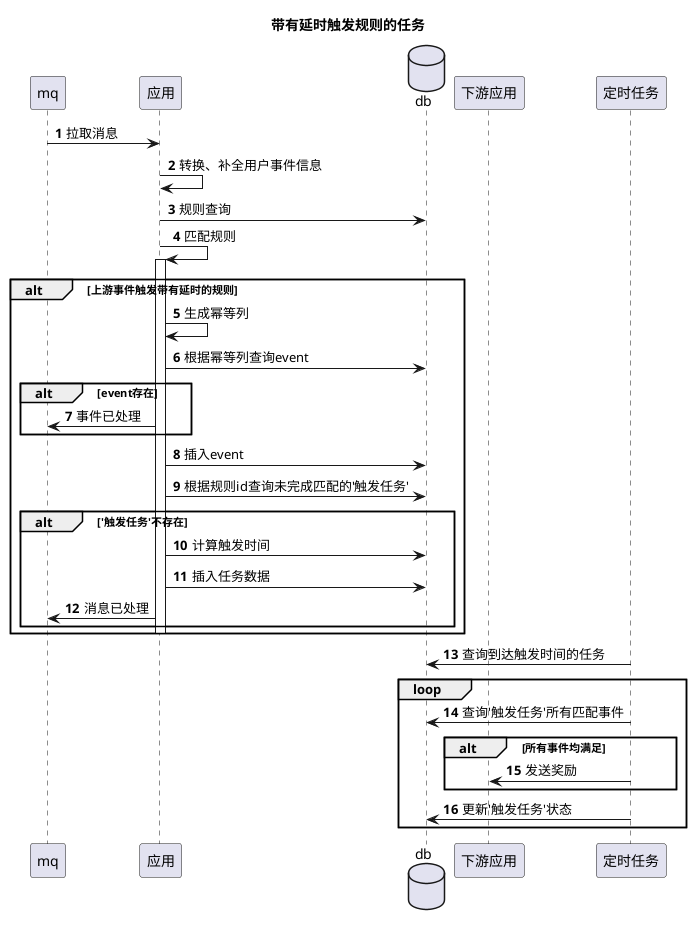 @startuml
title 带有延时触发规则的任务
autonumber
participant "mq" as mq
participant "应用" as app
database "db" as db
participant "下游应用" as oapp
participant "定时任务" as schedule

mq -> app : 拉取消息
app -> app : 转换、补全用户事件信息
app -> db :规则查询
app -> app : 匹配规则
alt 上游事件触发带有延时的规则
    activate app
    app -> app :  生成幂等列
    app -> db :根据幂等列查询event
    alt event存在
    app ->mq :事件已处理
    end
    app -> db :插入event
    app -> db : 根据规则id查询未完成匹配的'触发任务'
    alt '触发任务'不存在
    app ->db : 计算触发时间
    app ->db : 插入任务数据
    app ->mq : 消息已处理
    end
    deactivate app
end


schedule ->db : 查询到达触发时间的任务
loop
    schedule ->db : 查询'触发任务'所有匹配事件
    alt 所有事件均满足
    schedule ->oapp : 发送奖励
    end
    schedule ->db : 更新'触发任务'状态
end

@enduml